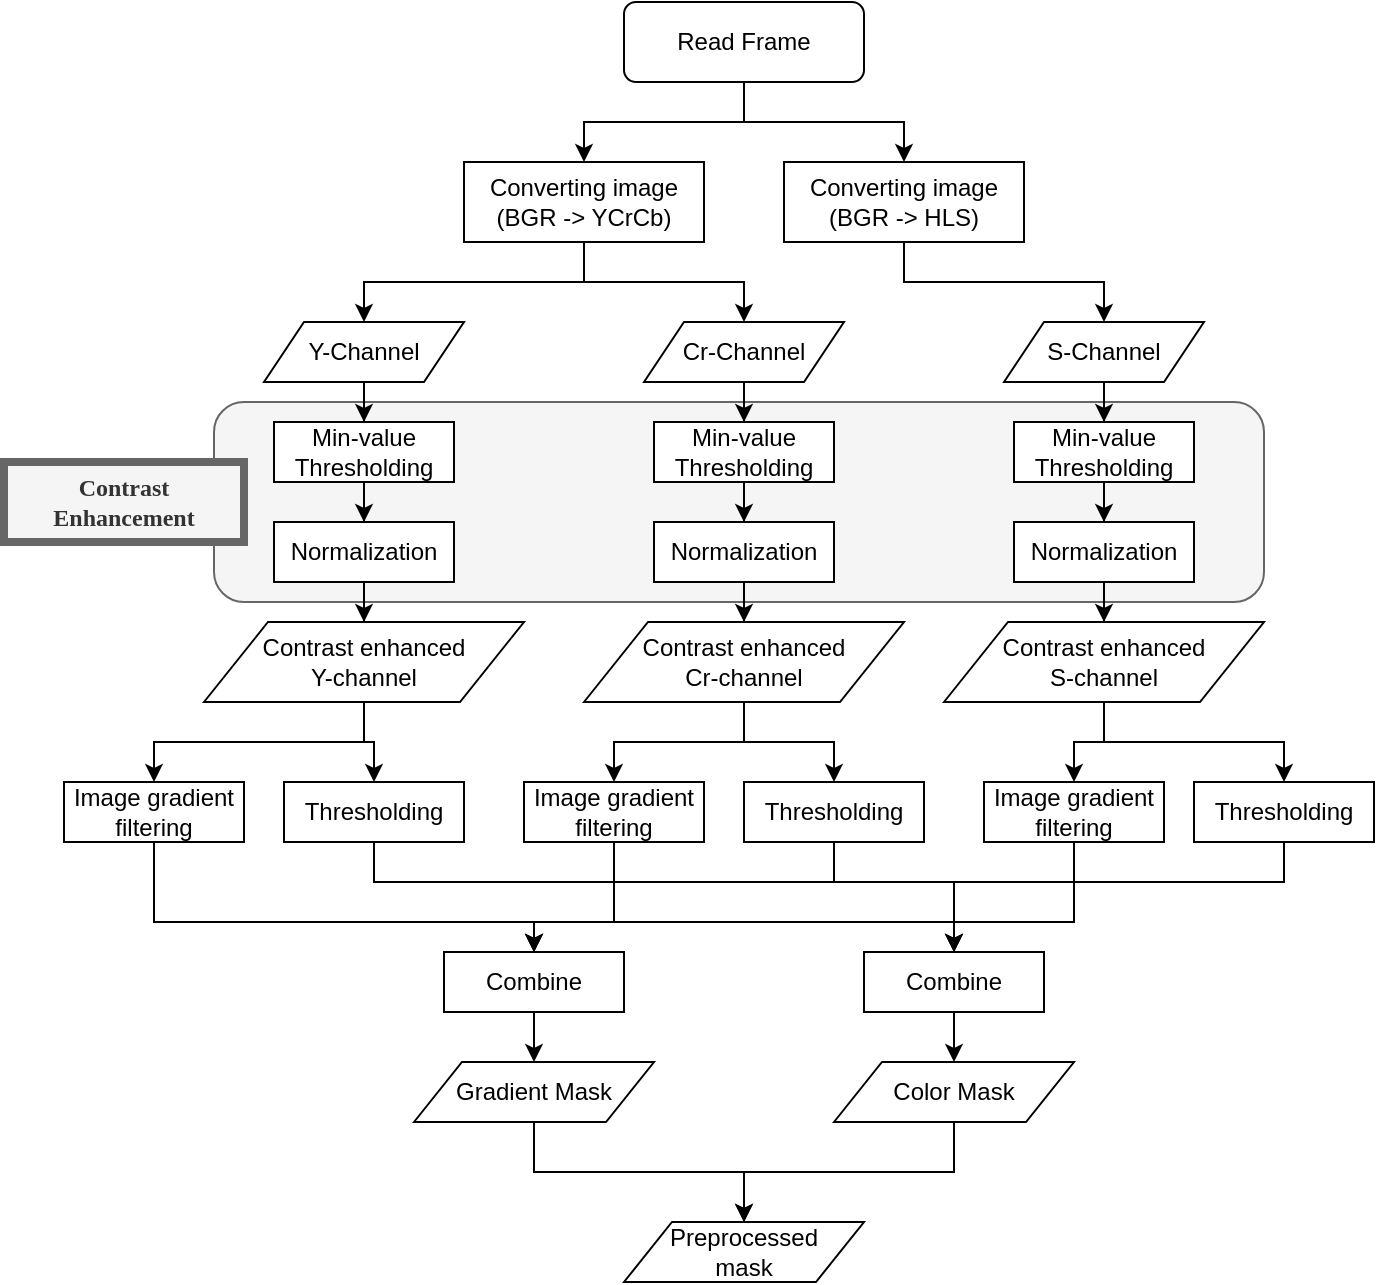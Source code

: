 <mxfile version="13.0.3" type="device" pages="2"><diagram id="C5RBs43oDa-KdzZeNtuy" name="Page-1"><mxGraphModel dx="1024" dy="592" grid="1" gridSize="10" guides="1" tooltips="1" connect="1" arrows="1" fold="1" page="1" pageScale="1" pageWidth="827" pageHeight="1169" background="none" math="0" shadow="0"><root><mxCell id="WIyWlLk6GJQsqaUBKTNV-0"/><mxCell id="WIyWlLk6GJQsqaUBKTNV-1" parent="WIyWlLk6GJQsqaUBKTNV-0"/><mxCell id="N5EdbL8tod59OTt899he-2" value="" style="rounded=1;whiteSpace=wrap;html=1;fillColor=#f5f5f5;strokeColor=#666666;fontColor=#333333;" parent="WIyWlLk6GJQsqaUBKTNV-1" vertex="1"><mxGeometry x="175" y="280" width="525" height="100" as="geometry"/></mxCell><mxCell id="cxjx2Hhgh8QDW3CCHEpy-4" style="edgeStyle=orthogonalEdgeStyle;rounded=0;orthogonalLoop=1;jettySize=auto;html=1;exitX=0.5;exitY=1;exitDx=0;exitDy=0;entryX=0.5;entryY=0;entryDx=0;entryDy=0;" parent="WIyWlLk6GJQsqaUBKTNV-1" source="WIyWlLk6GJQsqaUBKTNV-3" target="cxjx2Hhgh8QDW3CCHEpy-0" edge="1"><mxGeometry relative="1" as="geometry"><Array as="points"><mxPoint x="440" y="140"/><mxPoint x="360" y="140"/></Array></mxGeometry></mxCell><mxCell id="cxjx2Hhgh8QDW3CCHEpy-6" style="edgeStyle=orthogonalEdgeStyle;rounded=0;orthogonalLoop=1;jettySize=auto;html=1;exitX=0.5;exitY=1;exitDx=0;exitDy=0;entryX=0.5;entryY=0;entryDx=0;entryDy=0;" parent="WIyWlLk6GJQsqaUBKTNV-1" source="WIyWlLk6GJQsqaUBKTNV-3" target="cxjx2Hhgh8QDW3CCHEpy-2" edge="1"><mxGeometry relative="1" as="geometry"/></mxCell><mxCell id="WIyWlLk6GJQsqaUBKTNV-3" value="Read Frame" style="rounded=1;whiteSpace=wrap;html=1;fontSize=12;glass=0;strokeWidth=1;shadow=0;" parent="WIyWlLk6GJQsqaUBKTNV-1" vertex="1"><mxGeometry x="380" y="80" width="120" height="40" as="geometry"/></mxCell><mxCell id="cxjx2Hhgh8QDW3CCHEpy-12" style="edgeStyle=orthogonalEdgeStyle;rounded=0;orthogonalLoop=1;jettySize=auto;html=1;entryX=0.5;entryY=0;entryDx=0;entryDy=0;" parent="WIyWlLk6GJQsqaUBKTNV-1" source="cxjx2Hhgh8QDW3CCHEpy-0" target="cxjx2Hhgh8QDW3CCHEpy-7" edge="1"><mxGeometry relative="1" as="geometry"/></mxCell><mxCell id="cxjx2Hhgh8QDW3CCHEpy-13" style="edgeStyle=orthogonalEdgeStyle;rounded=0;orthogonalLoop=1;jettySize=auto;html=1;" parent="WIyWlLk6GJQsqaUBKTNV-1" source="cxjx2Hhgh8QDW3CCHEpy-0" target="cxjx2Hhgh8QDW3CCHEpy-8" edge="1"><mxGeometry relative="1" as="geometry"/></mxCell><mxCell id="cxjx2Hhgh8QDW3CCHEpy-0" value="Converting image&lt;br&gt;(BGR -&amp;gt; YCrCb)" style="rounded=0;whiteSpace=wrap;html=1;" parent="WIyWlLk6GJQsqaUBKTNV-1" vertex="1"><mxGeometry x="300" y="160" width="120" height="40" as="geometry"/></mxCell><mxCell id="cxjx2Hhgh8QDW3CCHEpy-14" style="edgeStyle=orthogonalEdgeStyle;rounded=0;orthogonalLoop=1;jettySize=auto;html=1;entryX=0.5;entryY=0;entryDx=0;entryDy=0;" parent="WIyWlLk6GJQsqaUBKTNV-1" source="cxjx2Hhgh8QDW3CCHEpy-2" target="cxjx2Hhgh8QDW3CCHEpy-9" edge="1"><mxGeometry relative="1" as="geometry"/></mxCell><mxCell id="cxjx2Hhgh8QDW3CCHEpy-2" value="Converting image&lt;br&gt;(BGR -&amp;gt; HLS)" style="rounded=0;whiteSpace=wrap;html=1;" parent="WIyWlLk6GJQsqaUBKTNV-1" vertex="1"><mxGeometry x="460" y="160" width="120" height="40" as="geometry"/></mxCell><mxCell id="cxjx2Hhgh8QDW3CCHEpy-24" style="edgeStyle=orthogonalEdgeStyle;rounded=0;orthogonalLoop=1;jettySize=auto;html=1;entryX=0.5;entryY=0;entryDx=0;entryDy=0;" parent="WIyWlLk6GJQsqaUBKTNV-1" source="cxjx2Hhgh8QDW3CCHEpy-7" target="cxjx2Hhgh8QDW3CCHEpy-15" edge="1"><mxGeometry relative="1" as="geometry"/></mxCell><mxCell id="cxjx2Hhgh8QDW3CCHEpy-7" value="Y-Channel" style="shape=parallelogram;perimeter=parallelogramPerimeter;whiteSpace=wrap;html=1;" parent="WIyWlLk6GJQsqaUBKTNV-1" vertex="1"><mxGeometry x="200" y="240" width="100" height="30" as="geometry"/></mxCell><mxCell id="cxjx2Hhgh8QDW3CCHEpy-25" style="edgeStyle=orthogonalEdgeStyle;rounded=0;orthogonalLoop=1;jettySize=auto;html=1;entryX=0.5;entryY=0;entryDx=0;entryDy=0;" parent="WIyWlLk6GJQsqaUBKTNV-1" source="cxjx2Hhgh8QDW3CCHEpy-8" target="cxjx2Hhgh8QDW3CCHEpy-16" edge="1"><mxGeometry relative="1" as="geometry"/></mxCell><mxCell id="cxjx2Hhgh8QDW3CCHEpy-8" value="Cr-Channel" style="shape=parallelogram;perimeter=parallelogramPerimeter;whiteSpace=wrap;html=1;" parent="WIyWlLk6GJQsqaUBKTNV-1" vertex="1"><mxGeometry x="390" y="240" width="100" height="30" as="geometry"/></mxCell><mxCell id="cxjx2Hhgh8QDW3CCHEpy-27" style="edgeStyle=orthogonalEdgeStyle;rounded=0;orthogonalLoop=1;jettySize=auto;html=1;entryX=0.5;entryY=0;entryDx=0;entryDy=0;" parent="WIyWlLk6GJQsqaUBKTNV-1" source="cxjx2Hhgh8QDW3CCHEpy-9" target="cxjx2Hhgh8QDW3CCHEpy-17" edge="1"><mxGeometry relative="1" as="geometry"/></mxCell><mxCell id="cxjx2Hhgh8QDW3CCHEpy-9" value="S-Channel" style="shape=parallelogram;perimeter=parallelogramPerimeter;whiteSpace=wrap;html=1;" parent="WIyWlLk6GJQsqaUBKTNV-1" vertex="1"><mxGeometry x="570" y="240" width="100" height="30" as="geometry"/></mxCell><mxCell id="cxjx2Hhgh8QDW3CCHEpy-23" style="edgeStyle=orthogonalEdgeStyle;rounded=0;orthogonalLoop=1;jettySize=auto;html=1;" parent="WIyWlLk6GJQsqaUBKTNV-1" source="cxjx2Hhgh8QDW3CCHEpy-15" target="cxjx2Hhgh8QDW3CCHEpy-18" edge="1"><mxGeometry relative="1" as="geometry"/></mxCell><mxCell id="cxjx2Hhgh8QDW3CCHEpy-15" value="Min-value&lt;br&gt;Thresholding" style="rounded=0;whiteSpace=wrap;html=1;" parent="WIyWlLk6GJQsqaUBKTNV-1" vertex="1"><mxGeometry x="205" y="290" width="90" height="30" as="geometry"/></mxCell><mxCell id="cxjx2Hhgh8QDW3CCHEpy-26" style="edgeStyle=orthogonalEdgeStyle;rounded=0;orthogonalLoop=1;jettySize=auto;html=1;" parent="WIyWlLk6GJQsqaUBKTNV-1" source="cxjx2Hhgh8QDW3CCHEpy-16" target="cxjx2Hhgh8QDW3CCHEpy-19" edge="1"><mxGeometry relative="1" as="geometry"/></mxCell><mxCell id="cxjx2Hhgh8QDW3CCHEpy-16" value="Min-value&lt;br&gt;Thresholding" style="rounded=0;whiteSpace=wrap;html=1;" parent="WIyWlLk6GJQsqaUBKTNV-1" vertex="1"><mxGeometry x="395" y="290" width="90" height="30" as="geometry"/></mxCell><mxCell id="cxjx2Hhgh8QDW3CCHEpy-28" style="edgeStyle=orthogonalEdgeStyle;rounded=0;orthogonalLoop=1;jettySize=auto;html=1;" parent="WIyWlLk6GJQsqaUBKTNV-1" source="cxjx2Hhgh8QDW3CCHEpy-17" target="cxjx2Hhgh8QDW3CCHEpy-20" edge="1"><mxGeometry relative="1" as="geometry"/></mxCell><mxCell id="cxjx2Hhgh8QDW3CCHEpy-17" value="Min-value&lt;br&gt;Thresholding" style="rounded=0;whiteSpace=wrap;html=1;" parent="WIyWlLk6GJQsqaUBKTNV-1" vertex="1"><mxGeometry x="575" y="290" width="90" height="30" as="geometry"/></mxCell><mxCell id="cxjx2Hhgh8QDW3CCHEpy-37" style="edgeStyle=orthogonalEdgeStyle;rounded=0;orthogonalLoop=1;jettySize=auto;html=1;entryX=0.5;entryY=0;entryDx=0;entryDy=0;" parent="WIyWlLk6GJQsqaUBKTNV-1" source="cxjx2Hhgh8QDW3CCHEpy-18" target="cxjx2Hhgh8QDW3CCHEpy-31" edge="1"><mxGeometry relative="1" as="geometry"/></mxCell><mxCell id="cxjx2Hhgh8QDW3CCHEpy-18" value="Normalization" style="rounded=0;whiteSpace=wrap;html=1;" parent="WIyWlLk6GJQsqaUBKTNV-1" vertex="1"><mxGeometry x="205" y="340" width="90" height="30" as="geometry"/></mxCell><mxCell id="cxjx2Hhgh8QDW3CCHEpy-49" style="edgeStyle=orthogonalEdgeStyle;rounded=0;orthogonalLoop=1;jettySize=auto;html=1;entryX=0.5;entryY=0;entryDx=0;entryDy=0;" parent="WIyWlLk6GJQsqaUBKTNV-1" source="cxjx2Hhgh8QDW3CCHEpy-19" target="cxjx2Hhgh8QDW3CCHEpy-45" edge="1"><mxGeometry relative="1" as="geometry"/></mxCell><mxCell id="cxjx2Hhgh8QDW3CCHEpy-19" value="Normalization" style="rounded=0;whiteSpace=wrap;html=1;" parent="WIyWlLk6GJQsqaUBKTNV-1" vertex="1"><mxGeometry x="395" y="340" width="90" height="30" as="geometry"/></mxCell><mxCell id="cxjx2Hhgh8QDW3CCHEpy-51" style="edgeStyle=orthogonalEdgeStyle;rounded=0;orthogonalLoop=1;jettySize=auto;html=1;entryX=0.5;entryY=0;entryDx=0;entryDy=0;" parent="WIyWlLk6GJQsqaUBKTNV-1" source="cxjx2Hhgh8QDW3CCHEpy-20" target="cxjx2Hhgh8QDW3CCHEpy-46" edge="1"><mxGeometry relative="1" as="geometry"/></mxCell><mxCell id="cxjx2Hhgh8QDW3CCHEpy-20" value="Normalization" style="rounded=0;whiteSpace=wrap;html=1;" parent="WIyWlLk6GJQsqaUBKTNV-1" vertex="1"><mxGeometry x="575" y="340" width="90" height="30" as="geometry"/></mxCell><mxCell id="cxjx2Hhgh8QDW3CCHEpy-53" style="edgeStyle=orthogonalEdgeStyle;rounded=0;orthogonalLoop=1;jettySize=auto;html=1;entryX=0.5;entryY=0;entryDx=0;entryDy=0;" parent="WIyWlLk6GJQsqaUBKTNV-1" source="cxjx2Hhgh8QDW3CCHEpy-31" target="cxjx2Hhgh8QDW3CCHEpy-39" edge="1"><mxGeometry relative="1" as="geometry"/></mxCell><mxCell id="cxjx2Hhgh8QDW3CCHEpy-59" style="edgeStyle=orthogonalEdgeStyle;rounded=0;orthogonalLoop=1;jettySize=auto;html=1;entryX=0.5;entryY=0;entryDx=0;entryDy=0;" parent="WIyWlLk6GJQsqaUBKTNV-1" source="cxjx2Hhgh8QDW3CCHEpy-31" target="cxjx2Hhgh8QDW3CCHEpy-56" edge="1"><mxGeometry relative="1" as="geometry"/></mxCell><mxCell id="cxjx2Hhgh8QDW3CCHEpy-31" value="Contrast enhanced&lt;br&gt;Y-channel" style="shape=parallelogram;perimeter=parallelogramPerimeter;whiteSpace=wrap;html=1;" parent="WIyWlLk6GJQsqaUBKTNV-1" vertex="1"><mxGeometry x="170" y="390" width="160" height="40" as="geometry"/></mxCell><mxCell id="cxjx2Hhgh8QDW3CCHEpy-62" style="edgeStyle=orthogonalEdgeStyle;rounded=0;orthogonalLoop=1;jettySize=auto;html=1;" parent="WIyWlLk6GJQsqaUBKTNV-1" source="cxjx2Hhgh8QDW3CCHEpy-39" target="cxjx2Hhgh8QDW3CCHEpy-61" edge="1"><mxGeometry relative="1" as="geometry"><Array as="points"><mxPoint x="145" y="540"/><mxPoint x="335" y="540"/></Array></mxGeometry></mxCell><mxCell id="cxjx2Hhgh8QDW3CCHEpy-39" value="Image gradient filtering&lt;span style=&quot;font-family: monospace ; font-size: 0px&quot;&gt;%3CmxGraphModel%3E%3Croot%3E%3CmxCell%20id%3D%220%22%2F%3E%3CmxCell%20id%3D%221%22%20parent%3D%220%22%2F%3E%3CmxCell%20id%3D%222%22%20value%3D%22Thresholding%22%20style%3D%22rounded%3D0%3BwhiteSpace%3Dwrap%3Bhtml%3D1%3B%22%20vertex%3D%221%22%20parent%3D%221%22%3E%3CmxGeometry%20x%3D%22205%22%20y%3D%22290%22%20width%3D%2290%22%20height%3D%2230%22%20as%3D%22geometry%22%2F%3E%3C%2FmxCell%3E%3C%2Froot%3E%3C%2FmxGraphModel%3E&lt;/span&gt;&lt;span style=&quot;font-family: monospace ; font-size: 0px&quot;&gt;%3CmxGraphModel%3E%3Croot%3E%3CmxCell%20id%3D%220%22%2F%3E%3CmxCell%20id%3D%221%22%20parent%3D%220%22%2F%3E%3CmxCell%20id%3D%222%22%20value%3D%22Thresholding%22%20style%3D%22rounded%3D0%3BwhiteSpace%3Dwrap%3Bhtml%3D1%3B%22%20vertex%3D%221%22%20parent%3D%221%22%3E%3CmxGeometry%20x%3D%22205%22%20y%3D%22290%22%20width%3D%2290%22%20height%3D%2230%22%20as%3D%22geometry%22%2F%3E%3C%2FmxCell%3E%3C%2Froot%3E%3C%2FmxGraphModel%3E&lt;/span&gt;" style="rounded=0;whiteSpace=wrap;html=1;" parent="WIyWlLk6GJQsqaUBKTNV-1" vertex="1"><mxGeometry x="100" y="470" width="90" height="30" as="geometry"/></mxCell><mxCell id="cxjx2Hhgh8QDW3CCHEpy-50" style="edgeStyle=orthogonalEdgeStyle;rounded=0;orthogonalLoop=1;jettySize=auto;html=1;entryX=0.5;entryY=0;entryDx=0;entryDy=0;" parent="WIyWlLk6GJQsqaUBKTNV-1" source="cxjx2Hhgh8QDW3CCHEpy-45" target="cxjx2Hhgh8QDW3CCHEpy-47" edge="1"><mxGeometry relative="1" as="geometry"/></mxCell><mxCell id="cxjx2Hhgh8QDW3CCHEpy-58" style="edgeStyle=orthogonalEdgeStyle;rounded=0;orthogonalLoop=1;jettySize=auto;html=1;entryX=0.5;entryY=0;entryDx=0;entryDy=0;" parent="WIyWlLk6GJQsqaUBKTNV-1" source="cxjx2Hhgh8QDW3CCHEpy-45" target="cxjx2Hhgh8QDW3CCHEpy-55" edge="1"><mxGeometry relative="1" as="geometry"/></mxCell><mxCell id="cxjx2Hhgh8QDW3CCHEpy-45" value="Contrast enhanced&lt;br&gt;Cr-channel" style="shape=parallelogram;perimeter=parallelogramPerimeter;whiteSpace=wrap;html=1;" parent="WIyWlLk6GJQsqaUBKTNV-1" vertex="1"><mxGeometry x="360" y="390" width="160" height="40" as="geometry"/></mxCell><mxCell id="cxjx2Hhgh8QDW3CCHEpy-52" style="edgeStyle=orthogonalEdgeStyle;rounded=0;orthogonalLoop=1;jettySize=auto;html=1;entryX=0.5;entryY=0;entryDx=0;entryDy=0;" parent="WIyWlLk6GJQsqaUBKTNV-1" source="cxjx2Hhgh8QDW3CCHEpy-46" target="cxjx2Hhgh8QDW3CCHEpy-48" edge="1"><mxGeometry relative="1" as="geometry"/></mxCell><mxCell id="cxjx2Hhgh8QDW3CCHEpy-57" style="edgeStyle=orthogonalEdgeStyle;rounded=0;orthogonalLoop=1;jettySize=auto;html=1;entryX=0.5;entryY=0;entryDx=0;entryDy=0;" parent="WIyWlLk6GJQsqaUBKTNV-1" source="cxjx2Hhgh8QDW3CCHEpy-46" target="cxjx2Hhgh8QDW3CCHEpy-54" edge="1"><mxGeometry relative="1" as="geometry"/></mxCell><mxCell id="cxjx2Hhgh8QDW3CCHEpy-46" value="Contrast enhanced&lt;br&gt;S-channel" style="shape=parallelogram;perimeter=parallelogramPerimeter;whiteSpace=wrap;html=1;" parent="WIyWlLk6GJQsqaUBKTNV-1" vertex="1"><mxGeometry x="540" y="390" width="160" height="40" as="geometry"/></mxCell><mxCell id="cxjx2Hhgh8QDW3CCHEpy-63" style="edgeStyle=orthogonalEdgeStyle;rounded=0;orthogonalLoop=1;jettySize=auto;html=1;entryX=0.5;entryY=0;entryDx=0;entryDy=0;" parent="WIyWlLk6GJQsqaUBKTNV-1" source="cxjx2Hhgh8QDW3CCHEpy-47" target="cxjx2Hhgh8QDW3CCHEpy-61" edge="1"><mxGeometry relative="1" as="geometry"><Array as="points"><mxPoint x="375" y="540"/><mxPoint x="335" y="540"/></Array></mxGeometry></mxCell><mxCell id="cxjx2Hhgh8QDW3CCHEpy-47" value="Image gradient filtering&lt;span style=&quot;font-family: monospace ; font-size: 0px&quot;&gt;%3CmxGraphModel%3E%3Croot%3E%3CmxCell%20id%3D%220%22%2F%3E%3CmxCell%20id%3D%221%22%20parent%3D%220%22%2F%3E%3CmxCell%20id%3D%222%22%20value%3D%22Thresholding%22%20style%3D%22rounded%3D0%3BwhiteSpace%3Dwrap%3Bhtml%3D1%3B%22%20vertex%3D%221%22%20parent%3D%221%22%3E%3CmxGeometry%20x%3D%22205%22%20y%3D%22290%22%20width%3D%2290%22%20height%3D%2230%22%20as%3D%22geometry%22%2F%3E%3C%2FmxCell%3E%3C%2Froot%3E%3C%2FmxGraphModel%3E&lt;/span&gt;&lt;span style=&quot;font-family: monospace ; font-size: 0px&quot;&gt;%3CmxGraphModel%3E%3Croot%3E%3CmxCell%20id%3D%220%22%2F%3E%3CmxCell%20id%3D%221%22%20parent%3D%220%22%2F%3E%3CmxCell%20id%3D%222%22%20value%3D%22Thresholding%22%20style%3D%22rounded%3D0%3BwhiteSpace%3Dwrap%3Bhtml%3D1%3B%22%20vertex%3D%221%22%20parent%3D%221%22%3E%3CmxGeometry%20x%3D%22205%22%20y%3D%22290%22%20width%3D%2290%22%20height%3D%2230%22%20as%3D%22geometry%22%2F%3E%3C%2FmxCell%3E%3C%2Froot%3E%3C%2FmxGraphModel%3E&lt;/span&gt;" style="rounded=0;whiteSpace=wrap;html=1;" parent="WIyWlLk6GJQsqaUBKTNV-1" vertex="1"><mxGeometry x="330" y="470" width="90" height="30" as="geometry"/></mxCell><mxCell id="cxjx2Hhgh8QDW3CCHEpy-64" style="edgeStyle=orthogonalEdgeStyle;rounded=0;orthogonalLoop=1;jettySize=auto;html=1;entryX=0.5;entryY=0;entryDx=0;entryDy=0;" parent="WIyWlLk6GJQsqaUBKTNV-1" source="cxjx2Hhgh8QDW3CCHEpy-48" target="cxjx2Hhgh8QDW3CCHEpy-61" edge="1"><mxGeometry relative="1" as="geometry"><Array as="points"><mxPoint x="605" y="540"/><mxPoint x="335" y="540"/></Array></mxGeometry></mxCell><mxCell id="cxjx2Hhgh8QDW3CCHEpy-48" value="Image gradient filtering&lt;span style=&quot;font-family: monospace ; font-size: 0px&quot;&gt;%3CmxGraphModel%3E%3Croot%3E%3CmxCell%20id%3D%220%22%2F%3E%3CmxCell%20id%3D%221%22%20parent%3D%220%22%2F%3E%3CmxCell%20id%3D%222%22%20value%3D%22Thresholding%22%20style%3D%22rounded%3D0%3BwhiteSpace%3Dwrap%3Bhtml%3D1%3B%22%20vertex%3D%221%22%20parent%3D%221%22%3E%3CmxGeometry%20x%3D%22205%22%20y%3D%22290%22%20width%3D%2290%22%20height%3D%2230%22%20as%3D%22geometry%22%2F%3E%3C%2FmxCell%3E%3C%2Froot%3E%3C%2FmxGraphModel%3E&lt;/span&gt;&lt;span style=&quot;font-family: monospace ; font-size: 0px&quot;&gt;%3CmxGraphModel%3E%3Croot%3E%3CmxCell%20id%3D%220%22%2F%3E%3CmxCell%20id%3D%221%22%20parent%3D%220%22%2F%3E%3CmxCell%20id%3D%222%22%20value%3D%22Thresholding%22%20style%3D%22rounded%3D0%3BwhiteSpace%3Dwrap%3Bhtml%3D1%3B%22%20vertex%3D%221%22%20parent%3D%221%22%3E%3CmxGeometry%20x%3D%22205%22%20y%3D%22290%22%20width%3D%2290%22%20height%3D%2230%22%20as%3D%22geometry%22%2F%3E%3C%2FmxCell%3E%3C%2Froot%3E%3C%2FmxGraphModel%3E&lt;/span&gt;" style="rounded=0;whiteSpace=wrap;html=1;" parent="WIyWlLk6GJQsqaUBKTNV-1" vertex="1"><mxGeometry x="560" y="470" width="90" height="30" as="geometry"/></mxCell><mxCell id="cxjx2Hhgh8QDW3CCHEpy-67" style="edgeStyle=orthogonalEdgeStyle;rounded=0;orthogonalLoop=1;jettySize=auto;html=1;entryX=0.5;entryY=0;entryDx=0;entryDy=0;" parent="WIyWlLk6GJQsqaUBKTNV-1" source="cxjx2Hhgh8QDW3CCHEpy-54" target="cxjx2Hhgh8QDW3CCHEpy-60" edge="1"><mxGeometry relative="1" as="geometry"><Array as="points"><mxPoint x="710" y="520"/><mxPoint x="545" y="520"/></Array></mxGeometry></mxCell><mxCell id="cxjx2Hhgh8QDW3CCHEpy-54" value="Thresholding" style="rounded=0;whiteSpace=wrap;html=1;" parent="WIyWlLk6GJQsqaUBKTNV-1" vertex="1"><mxGeometry x="665" y="470" width="90" height="30" as="geometry"/></mxCell><mxCell id="cxjx2Hhgh8QDW3CCHEpy-66" style="edgeStyle=orthogonalEdgeStyle;rounded=0;orthogonalLoop=1;jettySize=auto;html=1;" parent="WIyWlLk6GJQsqaUBKTNV-1" source="cxjx2Hhgh8QDW3CCHEpy-55" target="cxjx2Hhgh8QDW3CCHEpy-60" edge="1"><mxGeometry relative="1" as="geometry"><Array as="points"><mxPoint x="485" y="520"/><mxPoint x="545" y="520"/></Array></mxGeometry></mxCell><mxCell id="cxjx2Hhgh8QDW3CCHEpy-55" value="Thresholding" style="rounded=0;whiteSpace=wrap;html=1;" parent="WIyWlLk6GJQsqaUBKTNV-1" vertex="1"><mxGeometry x="440" y="470" width="90" height="30" as="geometry"/></mxCell><mxCell id="cxjx2Hhgh8QDW3CCHEpy-65" style="edgeStyle=orthogonalEdgeStyle;rounded=0;orthogonalLoop=1;jettySize=auto;html=1;entryX=0.5;entryY=0;entryDx=0;entryDy=0;" parent="WIyWlLk6GJQsqaUBKTNV-1" source="cxjx2Hhgh8QDW3CCHEpy-56" target="cxjx2Hhgh8QDW3CCHEpy-60" edge="1"><mxGeometry relative="1" as="geometry"><Array as="points"><mxPoint x="255" y="520"/><mxPoint x="545" y="520"/></Array></mxGeometry></mxCell><mxCell id="cxjx2Hhgh8QDW3CCHEpy-56" value="Thresholding" style="rounded=0;whiteSpace=wrap;html=1;" parent="WIyWlLk6GJQsqaUBKTNV-1" vertex="1"><mxGeometry x="210" y="470" width="90" height="30" as="geometry"/></mxCell><mxCell id="cxjx2Hhgh8QDW3CCHEpy-73" style="edgeStyle=orthogonalEdgeStyle;rounded=0;orthogonalLoop=1;jettySize=auto;html=1;entryX=0.5;entryY=0;entryDx=0;entryDy=0;" parent="WIyWlLk6GJQsqaUBKTNV-1" source="cxjx2Hhgh8QDW3CCHEpy-60" target="cxjx2Hhgh8QDW3CCHEpy-69" edge="1"><mxGeometry relative="1" as="geometry"/></mxCell><mxCell id="cxjx2Hhgh8QDW3CCHEpy-60" value="Combine" style="rounded=0;whiteSpace=wrap;html=1;" parent="WIyWlLk6GJQsqaUBKTNV-1" vertex="1"><mxGeometry x="500" y="555" width="90" height="30" as="geometry"/></mxCell><mxCell id="cxjx2Hhgh8QDW3CCHEpy-72" style="edgeStyle=orthogonalEdgeStyle;rounded=0;orthogonalLoop=1;jettySize=auto;html=1;entryX=0.5;entryY=0;entryDx=0;entryDy=0;" parent="WIyWlLk6GJQsqaUBKTNV-1" source="cxjx2Hhgh8QDW3CCHEpy-61" target="cxjx2Hhgh8QDW3CCHEpy-68" edge="1"><mxGeometry relative="1" as="geometry"/></mxCell><mxCell id="cxjx2Hhgh8QDW3CCHEpy-61" value="Combine" style="rounded=0;whiteSpace=wrap;html=1;" parent="WIyWlLk6GJQsqaUBKTNV-1" vertex="1"><mxGeometry x="290" y="555" width="90" height="30" as="geometry"/></mxCell><mxCell id="cxjx2Hhgh8QDW3CCHEpy-75" style="edgeStyle=orthogonalEdgeStyle;rounded=0;orthogonalLoop=1;jettySize=auto;html=1;" parent="WIyWlLk6GJQsqaUBKTNV-1" source="cxjx2Hhgh8QDW3CCHEpy-68" target="N5EdbL8tod59OTt899he-0" edge="1"><mxGeometry relative="1" as="geometry"><mxPoint x="335" y="690" as="targetPoint"/></mxGeometry></mxCell><mxCell id="cxjx2Hhgh8QDW3CCHEpy-68" value="Gradient Mask" style="shape=parallelogram;perimeter=parallelogramPerimeter;whiteSpace=wrap;html=1;" parent="WIyWlLk6GJQsqaUBKTNV-1" vertex="1"><mxGeometry x="275" y="610" width="120" height="30" as="geometry"/></mxCell><mxCell id="N5EdbL8tod59OTt899he-1" style="edgeStyle=orthogonalEdgeStyle;rounded=0;orthogonalLoop=1;jettySize=auto;html=1;entryX=0.5;entryY=0;entryDx=0;entryDy=0;" parent="WIyWlLk6GJQsqaUBKTNV-1" source="cxjx2Hhgh8QDW3CCHEpy-69" target="N5EdbL8tod59OTt899he-0" edge="1"><mxGeometry relative="1" as="geometry"/></mxCell><mxCell id="cxjx2Hhgh8QDW3CCHEpy-69" value="Color Mask" style="shape=parallelogram;perimeter=parallelogramPerimeter;whiteSpace=wrap;html=1;" parent="WIyWlLk6GJQsqaUBKTNV-1" vertex="1"><mxGeometry x="485" y="610" width="120" height="30" as="geometry"/></mxCell><mxCell id="N5EdbL8tod59OTt899he-0" value="Preprocessed&lt;br&gt;mask" style="shape=parallelogram;perimeter=parallelogramPerimeter;whiteSpace=wrap;html=1;" parent="WIyWlLk6GJQsqaUBKTNV-1" vertex="1"><mxGeometry x="380" y="690" width="120" height="30" as="geometry"/></mxCell><mxCell id="H4X_u2ERTkEfF_JrAF_d-0" value="Contrast&lt;br&gt;Enhancement" style="rounded=0;whiteSpace=wrap;html=1;fillColor=#f5f5f5;strokeColor=#666666;fontColor=#333333;strokeWidth=4;fontFamily=Verdana;fontStyle=1" parent="WIyWlLk6GJQsqaUBKTNV-1" vertex="1"><mxGeometry x="70" y="310" width="120" height="40" as="geometry"/></mxCell></root></mxGraphModel></diagram><diagram id="mhPoa09_w3i_fe9zkGsW" name="Page-2"><mxGraphModel dx="1422" dy="822" grid="1" gridSize="10" guides="1" tooltips="1" connect="1" arrows="1" fold="1" page="1" pageScale="1" pageWidth="1169" pageHeight="827" math="0" shadow="0"><root><mxCell id="-Eve_5FDepjvmsvs-GoK-0"/><mxCell id="-Eve_5FDepjvmsvs-GoK-1" parent="-Eve_5FDepjvmsvs-GoK-0"/></root></mxGraphModel></diagram></mxfile>